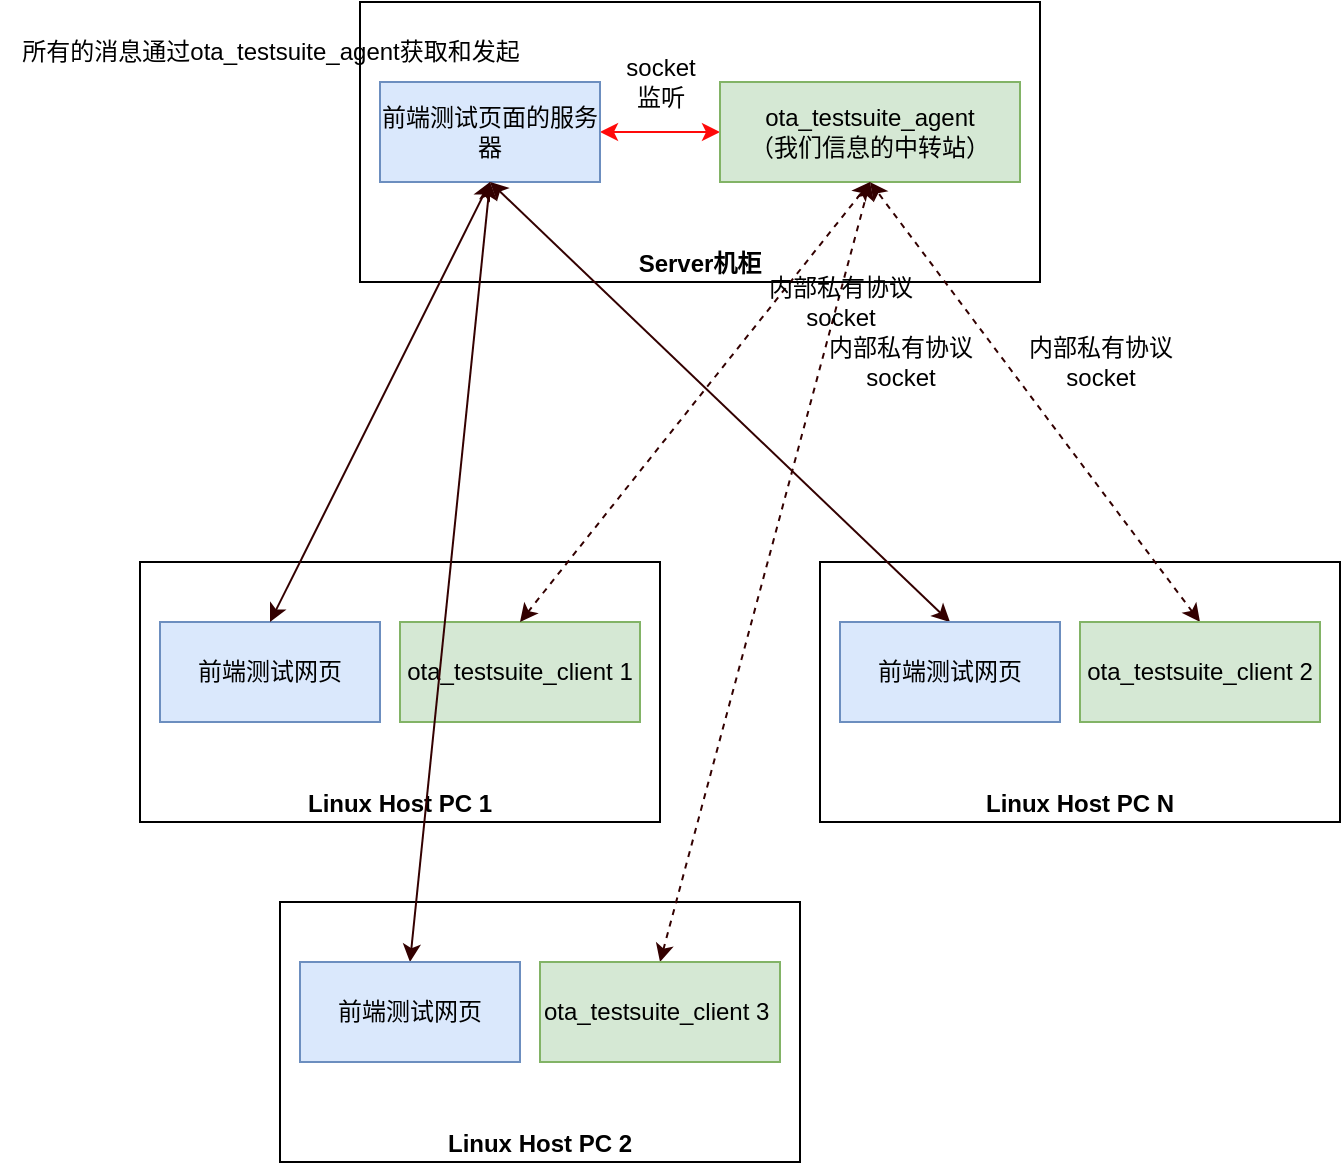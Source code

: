 <mxfile version="20.6.2" type="device"><diagram id="k9uOLDVFxXFLcDQ0I3Jf" name="第 1 页"><mxGraphModel dx="1444" dy="1148" grid="1" gridSize="10" guides="1" tooltips="1" connect="1" arrows="1" fold="1" page="1" pageScale="1" pageWidth="827" pageHeight="1169" math="0" shadow="0"><root><mxCell id="0"/><mxCell id="1" parent="0"/><mxCell id="giWJsfp0tBOwuvRKfGCD-5" value="Server机柜" style="rounded=0;whiteSpace=wrap;html=1;verticalAlign=bottom;fontStyle=1" vertex="1" parent="1"><mxGeometry x="200" y="110" width="340" height="140" as="geometry"/></mxCell><mxCell id="giWJsfp0tBOwuvRKfGCD-1" value="Linux Host PC 1" style="rounded=0;whiteSpace=wrap;html=1;verticalAlign=bottom;fontStyle=1" vertex="1" parent="1"><mxGeometry x="90" y="390" width="260" height="130" as="geometry"/></mxCell><mxCell id="giWJsfp0tBOwuvRKfGCD-3" value="前端测试网页" style="rounded=0;whiteSpace=wrap;html=1;fillColor=#dae8fc;strokeColor=#6c8ebf;" vertex="1" parent="1"><mxGeometry x="100" y="420" width="110" height="50" as="geometry"/></mxCell><mxCell id="giWJsfp0tBOwuvRKfGCD-4" value="ota_testsuite_client 1" style="rounded=0;whiteSpace=wrap;html=1;fillColor=#d5e8d4;strokeColor=#82b366;" vertex="1" parent="1"><mxGeometry x="220" y="420" width="120" height="50" as="geometry"/></mxCell><mxCell id="giWJsfp0tBOwuvRKfGCD-8" style="edgeStyle=orthogonalEdgeStyle;rounded=0;orthogonalLoop=1;jettySize=auto;html=1;exitX=1;exitY=0.5;exitDx=0;exitDy=0;startArrow=classic;startFill=1;strokeColor=#FF0A0A;" edge="1" parent="1" source="giWJsfp0tBOwuvRKfGCD-6" target="giWJsfp0tBOwuvRKfGCD-7"><mxGeometry relative="1" as="geometry"/></mxCell><mxCell id="giWJsfp0tBOwuvRKfGCD-20" value="" style="edgeStyle=none;rounded=0;orthogonalLoop=1;jettySize=auto;html=1;strokeColor=#330000;startArrow=classic;startFill=1;" edge="1" parent="1" source="giWJsfp0tBOwuvRKfGCD-6" target="giWJsfp0tBOwuvRKfGCD-9"><mxGeometry relative="1" as="geometry"/></mxCell><mxCell id="giWJsfp0tBOwuvRKfGCD-6" value="前端测试页面的服务器" style="rounded=0;whiteSpace=wrap;html=1;fillColor=#dae8fc;strokeColor=#6c8ebf;" vertex="1" parent="1"><mxGeometry x="210" y="150" width="110" height="50" as="geometry"/></mxCell><mxCell id="giWJsfp0tBOwuvRKfGCD-7" value="ota_testsuite_agent&lt;br&gt;（我们信息的中转站）" style="rounded=0;whiteSpace=wrap;html=1;fillColor=#d5e8d4;strokeColor=#82b366;" vertex="1" parent="1"><mxGeometry x="380" y="150" width="150" height="50" as="geometry"/></mxCell><mxCell id="giWJsfp0tBOwuvRKfGCD-9" value="socket&lt;br&gt;监听" style="text;html=1;align=center;verticalAlign=middle;resizable=0;points=[];autosize=1;strokeColor=none;fillColor=none;" vertex="1" parent="1"><mxGeometry x="320" y="130" width="60" height="40" as="geometry"/></mxCell><mxCell id="giWJsfp0tBOwuvRKfGCD-10" value="Linux Host PC 2" style="rounded=0;whiteSpace=wrap;html=1;verticalAlign=bottom;fontStyle=1" vertex="1" parent="1"><mxGeometry x="160" y="560" width="260" height="130" as="geometry"/></mxCell><mxCell id="giWJsfp0tBOwuvRKfGCD-18" style="edgeStyle=none;rounded=0;orthogonalLoop=1;jettySize=auto;html=1;exitX=0.5;exitY=0;exitDx=0;exitDy=0;entryX=0.5;entryY=1;entryDx=0;entryDy=0;strokeColor=#330000;startArrow=classic;startFill=1;" edge="1" parent="1" source="giWJsfp0tBOwuvRKfGCD-11" target="giWJsfp0tBOwuvRKfGCD-6"><mxGeometry relative="1" as="geometry"/></mxCell><mxCell id="giWJsfp0tBOwuvRKfGCD-11" value="前端测试网页" style="rounded=0;whiteSpace=wrap;html=1;fillColor=#dae8fc;strokeColor=#6c8ebf;" vertex="1" parent="1"><mxGeometry x="170" y="590" width="110" height="50" as="geometry"/></mxCell><mxCell id="giWJsfp0tBOwuvRKfGCD-15" style="edgeStyle=none;rounded=0;orthogonalLoop=1;jettySize=auto;html=1;exitX=0.5;exitY=0;exitDx=0;exitDy=0;strokeColor=#330000;startArrow=classic;startFill=1;dashed=1;" edge="1" parent="1" source="giWJsfp0tBOwuvRKfGCD-12"><mxGeometry relative="1" as="geometry"><mxPoint x="455" y="200" as="targetPoint"/></mxGeometry></mxCell><mxCell id="giWJsfp0tBOwuvRKfGCD-12" value="ota_testsuite_client 3&amp;nbsp;" style="rounded=0;whiteSpace=wrap;html=1;fillColor=#d5e8d4;strokeColor=#82b366;" vertex="1" parent="1"><mxGeometry x="290" y="590" width="120" height="50" as="geometry"/></mxCell><mxCell id="giWJsfp0tBOwuvRKfGCD-13" style="rounded=0;orthogonalLoop=1;jettySize=auto;html=1;exitX=0.5;exitY=0;exitDx=0;exitDy=0;strokeColor=#330000;startArrow=classic;startFill=1;entryX=0.5;entryY=1;entryDx=0;entryDy=0;" edge="1" parent="1" source="giWJsfp0tBOwuvRKfGCD-3" target="giWJsfp0tBOwuvRKfGCD-6"><mxGeometry relative="1" as="geometry"/></mxCell><mxCell id="giWJsfp0tBOwuvRKfGCD-14" style="edgeStyle=none;rounded=0;orthogonalLoop=1;jettySize=auto;html=1;exitX=0.5;exitY=0;exitDx=0;exitDy=0;entryX=0.5;entryY=1;entryDx=0;entryDy=0;strokeColor=#330000;startArrow=classic;startFill=1;dashed=1;" edge="1" parent="1" source="giWJsfp0tBOwuvRKfGCD-4" target="giWJsfp0tBOwuvRKfGCD-7"><mxGeometry relative="1" as="geometry"/></mxCell><mxCell id="giWJsfp0tBOwuvRKfGCD-16" value="内部私有协议&lt;br&gt;socket" style="text;html=1;align=center;verticalAlign=middle;resizable=0;points=[];autosize=1;strokeColor=none;fillColor=none;" vertex="1" parent="1"><mxGeometry x="420" y="270" width="100" height="40" as="geometry"/></mxCell><mxCell id="giWJsfp0tBOwuvRKfGCD-17" value="内部私有协议&lt;br&gt;socket" style="text;html=1;align=center;verticalAlign=middle;resizable=0;points=[];autosize=1;strokeColor=none;fillColor=none;" vertex="1" parent="1"><mxGeometry x="520" y="270" width="100" height="40" as="geometry"/></mxCell><mxCell id="giWJsfp0tBOwuvRKfGCD-21" value="Linux Host PC N" style="rounded=0;whiteSpace=wrap;html=1;verticalAlign=bottom;fontStyle=1" vertex="1" parent="1"><mxGeometry x="430" y="390" width="260" height="130" as="geometry"/></mxCell><mxCell id="giWJsfp0tBOwuvRKfGCD-24" style="edgeStyle=none;rounded=0;orthogonalLoop=1;jettySize=auto;html=1;exitX=0.5;exitY=0;exitDx=0;exitDy=0;entryX=0.5;entryY=1;entryDx=0;entryDy=0;strokeColor=#330000;startArrow=classic;startFill=1;" edge="1" parent="1" source="giWJsfp0tBOwuvRKfGCD-22" target="giWJsfp0tBOwuvRKfGCD-6"><mxGeometry relative="1" as="geometry"/></mxCell><mxCell id="giWJsfp0tBOwuvRKfGCD-22" value="前端测试网页" style="rounded=0;whiteSpace=wrap;html=1;fillColor=#dae8fc;strokeColor=#6c8ebf;" vertex="1" parent="1"><mxGeometry x="440" y="420" width="110" height="50" as="geometry"/></mxCell><mxCell id="giWJsfp0tBOwuvRKfGCD-25" style="edgeStyle=none;rounded=0;orthogonalLoop=1;jettySize=auto;html=1;exitX=0.5;exitY=0;exitDx=0;exitDy=0;entryX=0.5;entryY=1;entryDx=0;entryDy=0;strokeColor=#330000;startArrow=classic;startFill=1;dashed=1;" edge="1" parent="1" source="giWJsfp0tBOwuvRKfGCD-23" target="giWJsfp0tBOwuvRKfGCD-7"><mxGeometry relative="1" as="geometry"/></mxCell><mxCell id="giWJsfp0tBOwuvRKfGCD-23" value="ota_testsuite_client 2" style="rounded=0;whiteSpace=wrap;html=1;fillColor=#d5e8d4;strokeColor=#82b366;" vertex="1" parent="1"><mxGeometry x="560" y="420" width="120" height="50" as="geometry"/></mxCell><mxCell id="giWJsfp0tBOwuvRKfGCD-26" value="内部私有协议&lt;br&gt;socket" style="text;html=1;align=center;verticalAlign=middle;resizable=0;points=[];autosize=1;strokeColor=none;fillColor=none;" vertex="1" parent="1"><mxGeometry x="390" y="240" width="100" height="40" as="geometry"/></mxCell><mxCell id="giWJsfp0tBOwuvRKfGCD-28" value="所有的消息通过&lt;span style=&quot;&quot;&gt;ota_testsuite_agent获取和发起&lt;/span&gt;" style="text;html=1;align=center;verticalAlign=middle;resizable=0;points=[];autosize=1;strokeColor=none;fillColor=none;" vertex="1" parent="1"><mxGeometry x="20" y="120" width="270" height="30" as="geometry"/></mxCell></root></mxGraphModel></diagram></mxfile>